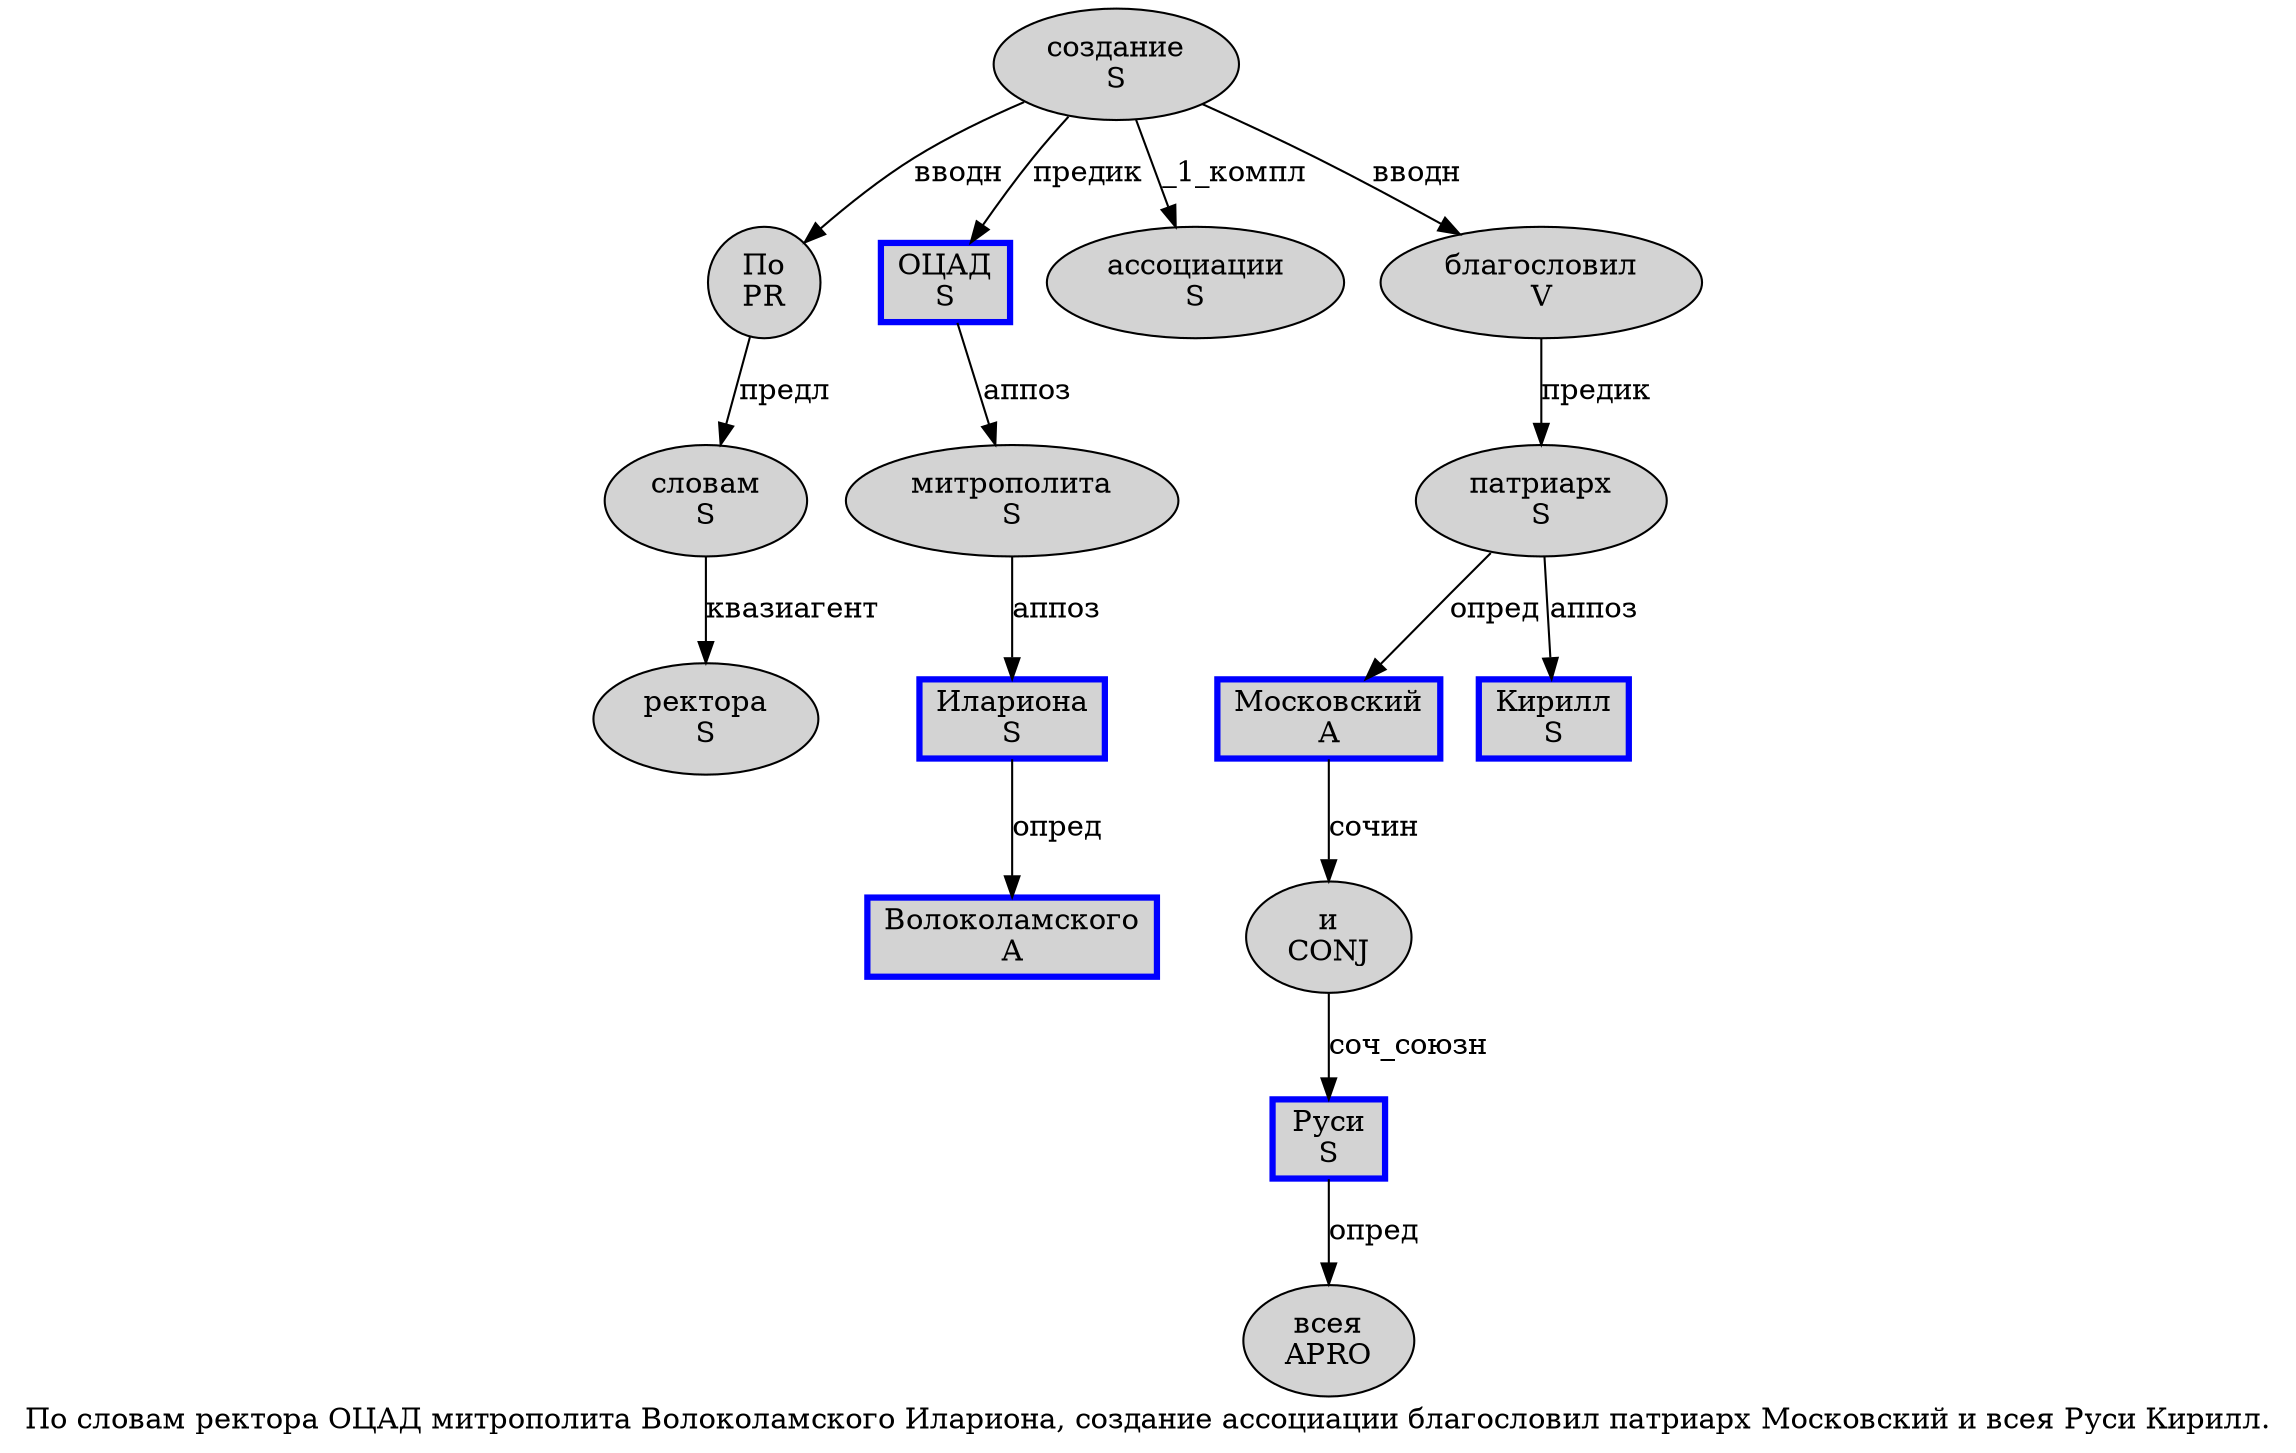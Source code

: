 digraph SENTENCE_1517 {
	graph [label="По словам ректора ОЦАД митрополита Волоколамского Илариона, создание ассоциации благословил патриарх Московский и всея Руси Кирилл."]
	node [style=filled]
		0 [label="По
PR" color="" fillcolor=lightgray penwidth=1 shape=ellipse]
		1 [label="словам
S" color="" fillcolor=lightgray penwidth=1 shape=ellipse]
		2 [label="ректора
S" color="" fillcolor=lightgray penwidth=1 shape=ellipse]
		3 [label="ОЦАД
S" color=blue fillcolor=lightgray penwidth=3 shape=box]
		4 [label="митрополита
S" color="" fillcolor=lightgray penwidth=1 shape=ellipse]
		5 [label="Волоколамского
A" color=blue fillcolor=lightgray penwidth=3 shape=box]
		6 [label="Илариона
S" color=blue fillcolor=lightgray penwidth=3 shape=box]
		8 [label="создание
S" color="" fillcolor=lightgray penwidth=1 shape=ellipse]
		9 [label="ассоциации
S" color="" fillcolor=lightgray penwidth=1 shape=ellipse]
		10 [label="благословил
V" color="" fillcolor=lightgray penwidth=1 shape=ellipse]
		11 [label="патриарх
S" color="" fillcolor=lightgray penwidth=1 shape=ellipse]
		12 [label="Московский
A" color=blue fillcolor=lightgray penwidth=3 shape=box]
		13 [label="и
CONJ" color="" fillcolor=lightgray penwidth=1 shape=ellipse]
		14 [label="всея
APRO" color="" fillcolor=lightgray penwidth=1 shape=ellipse]
		15 [label="Руси
S" color=blue fillcolor=lightgray penwidth=3 shape=box]
		16 [label="Кирилл
S" color=blue fillcolor=lightgray penwidth=3 shape=box]
			6 -> 5 [label="опред"]
			13 -> 15 [label="соч_союзн"]
			1 -> 2 [label="квазиагент"]
			10 -> 11 [label="предик"]
			0 -> 1 [label="предл"]
			12 -> 13 [label="сочин"]
			11 -> 12 [label="опред"]
			11 -> 16 [label="аппоз"]
			15 -> 14 [label="опред"]
			8 -> 0 [label="вводн"]
			8 -> 3 [label="предик"]
			8 -> 9 [label="_1_компл"]
			8 -> 10 [label="вводн"]
			3 -> 4 [label="аппоз"]
			4 -> 6 [label="аппоз"]
}